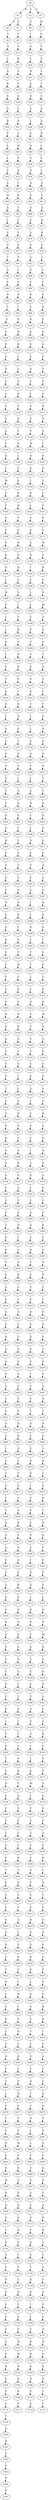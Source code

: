 strict digraph  {
	S0 -> S1 [ label = M ];
	S0 -> S2 [ label = S ];
	S0 -> S3 [ label = V ];
	S1 -> S4 [ label = P ];
	S1 -> S5 [ label = A ];
	S2 -> S6 [ label = G ];
	S3 -> S7 [ label = M ];
	S4 -> S8 [ label = C ];
	S5 -> S9 [ label = T ];
	S6 -> S10 [ label = I ];
	S7 -> S11 [ label = S ];
	S8 -> S12 [ label = A ];
	S9 -> S13 [ label = A ];
	S10 -> S14 [ label = G ];
	S11 -> S15 [ label = C ];
	S12 -> S16 [ label = L ];
	S13 -> S17 [ label = R ];
	S14 -> S18 [ label = L ];
	S15 -> S19 [ label = P ];
	S16 -> S20 [ label = Q ];
	S17 -> S21 [ label = C ];
	S18 -> S22 [ label = H ];
	S19 -> S23 [ label = C ];
	S20 -> S24 [ label = R ];
	S21 -> S25 [ label = G ];
	S22 -> S26 [ label = S ];
	S23 -> S27 [ label = T ];
	S24 -> S28 [ label = S ];
	S25 -> S29 [ label = S ];
	S26 -> S30 [ label = N ];
	S27 -> S31 [ label = S ];
	S28 -> S32 [ label = G ];
	S29 -> S33 [ label = S ];
	S30 -> S34 [ label = A ];
	S31 -> S35 [ label = A ];
	S32 -> S36 [ label = R ];
	S33 -> S37 [ label = A ];
	S34 -> S38 [ label = L ];
	S35 -> S39 [ label = A ];
	S36 -> S40 [ label = P ];
	S37 -> S41 [ label = L ];
	S38 -> S42 [ label = G ];
	S39 -> S43 [ label = R ];
	S40 -> S44 [ label = L ];
	S41 -> S45 [ label = H ];
	S42 -> S46 [ label = A ];
	S43 -> S47 [ label = L ];
	S44 -> S48 [ label = L ];
	S45 -> S49 [ label = S ];
	S46 -> S50 [ label = S ];
	S47 -> S51 [ label = F ];
	S48 -> S52 [ label = Y ];
	S49 -> S53 [ label = R ];
	S50 -> S54 [ label = A ];
	S51 -> S55 [ label = L ];
	S52 -> S56 [ label = A ];
	S53 -> S57 [ label = I ];
	S54 -> S58 [ label = Q ];
	S55 -> S59 [ label = S ];
	S56 -> S60 [ label = W ];
	S57 -> S61 [ label = K ];
	S58 -> S62 [ label = Q ];
	S59 -> S63 [ label = T ];
	S60 -> S64 [ label = G ];
	S61 -> S65 [ label = T ];
	S62 -> S66 [ label = Q ];
	S63 -> S67 [ label = A ];
	S64 -> S68 [ label = L ];
	S65 -> S69 [ label = F ];
	S66 -> S70 [ label = A ];
	S67 -> S71 [ label = H ];
	S68 -> S72 [ label = G ];
	S69 -> S73 [ label = V ];
	S70 -> S74 [ label = A ];
	S71 -> S75 [ label = R ];
	S72 -> S76 [ label = A ];
	S73 -> S77 [ label = S ];
	S74 -> S78 [ label = A ];
	S75 -> S79 [ label = G ];
	S76 -> S80 [ label = T ];
	S77 -> S81 [ label = P ];
	S78 -> S82 [ label = A ];
	S79 -> S83 [ label = L ];
	S80 -> S84 [ label = A ];
	S81 -> S85 [ label = I ];
	S82 -> S86 [ label = A ];
	S83 -> S87 [ label = S ];
	S84 -> S88 [ label = V ];
	S85 -> S89 [ label = S ];
	S86 -> S90 [ label = P ];
	S87 -> S91 [ label = C ];
	S88 -> S92 [ label = N ];
	S89 -> S93 [ label = N ];
	S90 -> S94 [ label = R ];
	S91 -> S95 [ label = S ];
	S92 -> S96 [ label = T ];
	S93 -> S97 [ label = L ];
	S94 -> S98 [ label = E ];
	S95 -> S99 [ label = R ];
	S96 -> S100 [ label = G ];
	S97 -> S101 [ label = P ];
	S98 -> S102 [ label = R ];
	S99 -> S103 [ label = F ];
	S100 -> S104 [ label = G ];
	S101 -> S105 [ label = H ];
	S102 -> S106 [ label = R ];
	S103 -> S107 [ label = Q ];
	S104 -> S108 [ label = R ];
	S105 -> S109 [ label = K ];
	S106 -> S110 [ label = A ];
	S107 -> S111 [ label = A ];
	S108 -> S112 [ label = A ];
	S109 -> S113 [ label = L ];
	S110 -> S114 [ label = S ];
	S111 -> S115 [ label = F ];
	S112 -> S116 [ label = R ];
	S113 -> S117 [ label = L ];
	S114 -> S118 [ label = D ];
	S115 -> S119 [ label = V ];
	S116 -> S120 [ label = V ];
	S117 -> S121 [ label = S ];
	S118 -> S122 [ label = V ];
	S119 -> S123 [ label = P ];
	S120 -> S124 [ label = A ];
	S121 -> S125 [ label = K ];
	S122 -> S126 [ label = L ];
	S123 -> S127 [ label = G ];
	S124 -> S128 [ label = F ];
	S125 -> S129 [ label = E ];
	S126 -> S130 [ label = D ];
	S127 -> S131 [ label = R ];
	S128 -> S132 [ label = A ];
	S129 -> S133 [ label = Q ];
	S130 -> S134 [ label = A ];
	S131 -> S135 [ label = Q ];
	S132 -> S136 [ label = G ];
	S133 -> S137 [ label = F ];
	S134 -> S138 [ label = P ];
	S135 -> S139 [ label = S ];
	S136 -> S140 [ label = C ];
	S137 -> S141 [ label = R ];
	S138 -> S142 [ label = M ];
	S139 -> S143 [ label = C ];
	S140 -> S144 [ label = S ];
	S141 -> S145 [ label = L ];
	S142 -> S146 [ label = H ];
	S143 -> S147 [ label = R ];
	S144 -> S148 [ label = L ];
	S145 -> S149 [ label = P ];
	S146 -> S150 [ label = D ];
	S147 -> S151 [ label = E ];
	S148 -> S152 [ label = W ];
	S149 -> S153 [ label = K ];
	S150 -> S154 [ label = I ];
	S151 -> S155 [ label = T ];
	S152 -> S156 [ label = P ];
	S153 -> S157 [ label = R ];
	S154 -> S158 [ label = R ];
	S155 -> S159 [ label = L ];
	S156 -> S160 [ label = C ];
	S157 -> S161 [ label = R ];
	S158 -> S162 [ label = L ];
	S159 -> S163 [ label = F ];
	S160 -> S164 [ label = P ];
	S161 -> S165 [ label = Y ];
	S162 -> S166 [ label = E ];
	S163 -> S167 [ label = P ];
	S164 -> S168 [ label = F ];
	S165 -> S169 [ label = S ];
	S166 -> S170 [ label = K ];
	S167 -> S171 [ label = A ];
	S168 -> S172 [ label = P ];
	S169 -> S173 [ label = N ];
	S170 -> S174 [ label = S ];
	S171 -> S175 [ label = W ];
	S172 -> S176 [ label = K ];
	S173 -> S177 [ label = Q ];
	S174 -> S178 [ label = N ];
	S175 -> S179 [ label = V ];
	S176 -> S180 [ label = Q ];
	S177 -> S181 [ label = D ];
	S178 -> S182 [ label = I ];
	S179 -> S183 [ label = R ];
	S180 -> S184 [ label = L ];
	S181 -> S185 [ label = S ];
	S182 -> S186 [ label = V ];
	S183 -> S187 [ label = V ];
	S184 -> S188 [ label = W ];
	S185 -> S189 [ label = A ];
	S186 -> S190 [ label = L ];
	S187 -> S191 [ label = R ];
	S188 -> S192 [ label = P ];
	S189 -> S193 [ label = I ];
	S190 -> S194 [ label = L ];
	S191 -> S195 [ label = M ];
	S192 -> S196 [ label = L ];
	S193 -> S197 [ label = F ];
	S194 -> S198 [ label = G ];
	S195 -> S199 [ label = F ];
	S196 -> S200 [ label = L ];
	S197 -> S201 [ label = R ];
	S198 -> S202 [ label = P ];
	S199 -> S203 [ label = S ];
	S200 -> S204 [ label = R ];
	S201 -> S205 [ label = S ];
	S202 -> S206 [ label = T ];
	S203 -> S207 [ label = E ];
	S204 -> S208 [ label = L ];
	S205 -> S209 [ label = N ];
	S206 -> S210 [ label = G ];
	S207 -> S211 [ label = T ];
	S208 -> S212 [ label = P ];
	S209 -> S213 [ label = D ];
	S210 -> S214 [ label = S ];
	S211 -> S215 [ label = A ];
	S212 -> S216 [ label = T ];
	S213 -> S217 [ label = F ];
	S214 -> S218 [ label = G ];
	S215 -> S219 [ label = V ];
	S216 -> S220 [ label = R ];
	S217 -> S221 [ label = I ];
	S218 -> S222 [ label = K ];
	S219 -> S223 [ label = C ];
	S220 -> S224 [ label = A ];
	S221 -> S225 [ label = D ];
	S222 -> S226 [ label = T ];
	S223 -> S227 [ label = Y ];
	S224 -> S228 [ label = L ];
	S225 -> S229 [ label = N ];
	S226 -> S230 [ label = L ];
	S227 -> S231 [ label = G ];
	S228 -> S232 [ label = S ];
	S229 -> S233 [ label = P ];
	S230 -> S234 [ label = L ];
	S231 -> S235 [ label = S ];
	S232 -> S236 [ label = F ];
	S233 -> S237 [ label = T ];
	S234 -> S238 [ label = A ];
	S235 -> S239 [ label = K ];
	S236 -> S240 [ label = S ];
	S237 -> S241 [ label = S ];
	S238 -> S242 [ label = Q ];
	S239 -> S243 [ label = D ];
	S240 -> S244 [ label = P ];
	S241 -> S245 [ label = F ];
	S242 -> S246 [ label = T ];
	S243 -> S247 [ label = G ];
	S244 -> S248 [ label = S ];
	S245 -> S249 [ label = L ];
	S246 -> S250 [ label = L ];
	S247 -> S251 [ label = T ];
	S248 -> S252 [ label = V ];
	S249 -> S253 [ label = N ];
	S250 -> S254 [ label = A ];
	S251 -> S255 [ label = T ];
	S252 -> S256 [ label = S ];
	S253 -> S257 [ label = Q ];
	S254 -> S258 [ label = R ];
	S255 -> S259 [ label = K ];
	S256 -> S260 [ label = R ];
	S257 -> S261 [ label = P ];
	S258 -> S262 [ label = C ];
	S259 -> S263 [ label = D ];
	S260 -> S264 [ label = A ];
	S261 -> S265 [ label = V ];
	S262 -> S266 [ label = L ];
	S263 -> S267 [ label = G ];
	S264 -> S268 [ label = K ];
	S265 -> S269 [ label = Y ];
	S266 -> S270 [ label = D ];
	S267 -> S271 [ label = G ];
	S268 -> S272 [ label = E ];
	S269 -> S273 [ label = V ];
	S270 -> S274 [ label = V ];
	S271 -> S275 [ label = P ];
	S272 -> S276 [ label = P ];
	S273 -> S277 [ label = Y ];
	S274 -> S278 [ label = P ];
	S275 -> S279 [ label = D ];
	S276 -> S280 [ label = P ];
	S277 -> S281 [ label = C ];
	S278 -> S282 [ label = F ];
	S279 -> S283 [ label = G ];
	S280 -> S284 [ label = S ];
	S281 -> S285 [ label = S ];
	S282 -> S286 [ label = A ];
	S283 -> S287 [ label = G ];
	S284 -> S288 [ label = H ];
	S285 -> S289 [ label = N ];
	S286 -> S290 [ label = I ];
	S287 -> S291 [ label = K ];
	S288 -> S292 [ label = P ];
	S289 -> S293 [ label = N ];
	S290 -> S294 [ label = C ];
	S291 -> S295 [ label = K ];
	S292 -> S296 [ label = P ];
	S293 -> S297 [ label = Y ];
	S294 -> S298 [ label = D ];
	S295 -> S299 [ label = S ];
	S296 -> S300 [ label = R ];
	S297 -> S301 [ label = A ];
	S298 -> S302 [ label = C ];
	S299 -> S303 [ label = I ];
	S300 -> S304 [ label = S ];
	S301 -> S305 [ label = T ];
	S302 -> S306 [ label = T ];
	S303 -> S307 [ label = S ];
	S304 -> S308 [ label = P ];
	S305 -> S309 [ label = M ];
	S306 -> S310 [ label = T ];
	S307 -> S311 [ label = E ];
	S308 -> S312 [ label = P ];
	S309 -> S313 [ label = C ];
	S310 -> S314 [ label = L ];
	S311 -> S315 [ label = G ];
	S312 -> S316 [ label = P ];
	S313 -> S317 [ label = E ];
	S314 -> S318 [ label = T ];
	S315 -> S319 [ label = K ];
	S316 -> S320 [ label = S ];
	S317 -> S321 [ label = G ];
	S318 -> S322 [ label = Q ];
	S319 -> S323 [ label = R ];
	S320 -> S324 [ label = K ];
	S321 -> S325 [ label = R ];
	S322 -> S326 [ label = A ];
	S323 -> S327 [ label = M ];
	S324 -> S328 [ label = Q ];
	S325 -> S329 [ label = R ];
	S326 -> S330 [ label = G ];
	S327 -> S331 [ label = S ];
	S328 -> S332 [ label = Q ];
	S329 -> S333 [ label = G ];
	S330 -> S334 [ label = Y ];
	S331 -> S335 [ label = G ];
	S332 -> S336 [ label = G ];
	S333 -> S337 [ label = L ];
	S334 -> S338 [ label = V ];
	S335 -> S339 [ label = S ];
	S336 -> S340 [ label = G ];
	S337 -> S341 [ label = G ];
	S338 -> S342 [ label = G ];
	S339 -> S343 [ label = G ];
	S340 -> S344 [ label = P ];
	S341 -> S345 [ label = I ];
	S342 -> S346 [ label = E ];
	S343 -> S347 [ label = G ];
	S344 -> S348 [ label = T ];
	S345 -> S349 [ label = L ];
	S346 -> S350 [ label = D ];
	S347 -> S351 [ label = S ];
	S348 -> S352 [ label = G ];
	S349 -> S353 [ label = G ];
	S350 -> S354 [ label = I ];
	S351 -> S355 [ label = G ];
	S352 -> S356 [ label = G ];
	S353 -> S357 [ label = K ];
	S354 -> S358 [ label = E ];
	S355 -> S359 [ label = K ];
	S356 -> S360 [ label = K ];
	S357 -> S361 [ label = V ];
	S358 -> S362 [ label = S ];
	S359 -> S363 [ label = G ];
	S360 -> S364 [ label = K ];
	S361 -> S365 [ label = P ];
	S362 -> S366 [ label = V ];
	S363 -> S367 [ label = G ];
	S364 -> S368 [ label = S ];
	S365 -> S369 [ label = D ];
	S366 -> S370 [ label = I ];
	S367 -> S371 [ label = N ];
	S368 -> S372 [ label = A ];
	S369 -> S373 [ label = K ];
	S370 -> S374 [ label = A ];
	S371 -> S375 [ label = Q ];
	S372 -> S376 [ label = S ];
	S373 -> S377 [ label = S ];
	S374 -> S378 [ label = K ];
	S375 -> S379 [ label = L ];
	S376 -> S380 [ label = E ];
	S377 -> S381 [ label = G ];
	S378 -> S382 [ label = L ];
	S379 -> S383 [ label = R ];
	S380 -> S384 [ label = G ];
	S381 -> S385 [ label = S ];
	S382 -> S386 [ label = L ];
	S383 -> S387 [ label = C ];
	S384 -> S388 [ label = G ];
	S385 -> S389 [ label = G ];
	S386 -> S390 [ label = Q ];
	S387 -> S391 [ label = P ];
	S388 -> S392 [ label = G ];
	S389 -> S393 [ label = N ];
	S390 -> S394 [ label = D ];
	S391 -> S395 [ label = K ];
	S392 -> S396 [ label = K ];
	S393 -> S397 [ label = L ];
	S394 -> S398 [ label = A ];
	S395 -> S399 [ label = C ];
	S396 -> S400 [ label = K ];
	S397 -> S401 [ label = I ];
	S398 -> S402 [ label = N ];
	S399 -> S403 [ label = G ];
	S400 -> S404 [ label = G ];
	S401 -> S405 [ label = G ];
	S402 -> S406 [ label = Y ];
	S403 -> S407 [ label = D ];
	S404 -> S408 [ label = S ];
	S405 -> S409 [ label = R ];
	S406 -> S410 [ label = S ];
	S407 -> S411 [ label = P ];
	S408 -> S412 [ label = A ];
	S409 -> S413 [ label = G ];
	S410 -> S414 [ label = V ];
	S411 -> S415 [ label = C ];
	S412 -> S416 [ label = S ];
	S413 -> S417 [ label = T ];
	S414 -> S418 [ label = E ];
	S415 -> S419 [ label = T ];
	S416 -> S420 [ label = G ];
	S417 -> S421 [ label = G ];
	S418 -> S422 [ label = K ];
	S419 -> S423 [ label = H ];
	S420 -> S424 [ label = S ];
	S421 -> S425 [ label = G ];
	S422 -> S426 [ label = A ];
	S423 -> S427 [ label = V ];
	S424 -> S428 [ label = K ];
	S425 -> S429 [ label = G ];
	S426 -> S430 [ label = Q ];
	S427 -> S431 [ label = E ];
	S428 -> S432 [ label = A ];
	S429 -> S433 [ label = A ];
	S430 -> S434 [ label = Q ];
	S431 -> S435 [ label = T ];
	S432 -> S436 [ label = G ];
	S433 -> S437 [ label = S ];
	S434 -> S438 [ label = G ];
	S435 -> S439 [ label = F ];
	S436 -> S440 [ label = S ];
	S437 -> S441 [ label = G ];
	S438 -> S442 [ label = I ];
	S439 -> S443 [ label = V ];
	S440 -> S444 [ label = G ];
	S441 -> S445 [ label = S ];
	S442 -> S446 [ label = V ];
	S443 -> S447 [ label = S ];
	S444 -> S448 [ label = L ];
	S445 -> S449 [ label = S ];
	S446 -> S450 [ label = F ];
	S447 -> S451 [ label = S ];
	S448 -> S452 [ label = G ];
	S449 -> S453 [ label = G ];
	S450 -> S454 [ label = L ];
	S451 -> S455 [ label = T ];
	S452 -> S456 [ label = A ];
	S453 -> S457 [ label = D ];
	S454 -> S458 [ label = D ];
	S455 -> S459 [ label = R ];
	S456 -> S460 [ label = G ];
	S457 -> S461 [ label = K ];
	S458 -> S462 [ label = E ];
	S459 -> S463 [ label = F ];
	S460 -> S464 [ label = L ];
	S461 -> S465 [ label = N ];
	S462 -> S466 [ label = V ];
	S463 -> S467 [ label = V ];
	S464 -> S468 [ label = G ];
	S465 -> S469 [ label = T ];
	S466 -> S470 [ label = D ];
	S467 -> S471 [ label = K ];
	S468 -> S472 [ label = A ];
	S469 -> S473 [ label = V ];
	S470 -> S474 [ label = K ];
	S471 -> S475 [ label = C ];
	S472 -> S476 [ label = G ];
	S473 -> S477 [ label = G ];
	S474 -> S478 [ label = I ];
	S475 -> S479 [ label = E ];
	S476 -> S480 [ label = L ];
	S477 -> S481 [ label = G ];
	S478 -> S482 [ label = G ];
	S479 -> S483 [ label = K ];
	S480 -> S484 [ label = G ];
	S481 -> S485 [ label = G ];
	S482 -> S486 [ label = S ];
	S483 -> S487 [ label = C ];
	S484 -> S488 [ label = A ];
	S485 -> S489 [ label = K ];
	S486 -> S490 [ label = V ];
	S487 -> S491 [ label = H ];
	S488 -> S492 [ label = G ];
	S489 -> S493 [ label = S ];
	S490 -> S494 [ label = P ];
	S491 -> S495 [ label = H ];
	S492 -> S496 [ label = Q ];
	S493 -> S497 [ label = G ];
	S494 -> S498 [ label = G ];
	S495 -> S499 [ label = F ];
	S496 -> S500 [ label = G ];
	S497 -> S501 [ label = G ];
	S498 -> S502 [ label = I ];
	S499 -> S503 [ label = F ];
	S500 -> S504 [ label = S ];
	S501 -> S505 [ label = R ];
	S502 -> S506 [ label = H ];
	S503 -> S507 [ label = V ];
	S504 -> S508 [ label = G ];
	S505 -> S509 [ label = K ];
	S506 -> S510 [ label = Q ];
	S507 -> S511 [ label = V ];
	S508 -> S512 [ label = S ];
	S509 -> S513 [ label = R ];
	S510 -> S514 [ label = L ];
	S511 -> S515 [ label = L ];
	S512 -> S516 [ label = G ];
	S513 -> S517 [ label = G ];
	S514 -> S518 [ label = R ];
	S515 -> S519 [ label = S ];
	S516 -> S520 [ label = K ];
	S517 -> S521 [ label = N ];
	S518 -> S522 [ label = D ];
	S519 -> S523 [ label = E ];
	S520 -> S524 [ label = G ];
	S521 -> S525 [ label = G ];
	S522 -> S526 [ label = V ];
	S523 -> S527 [ label = M ];
	S524 -> S528 [ label = D ];
	S525 -> S529 [ label = G ];
	S526 -> S530 [ label = G ];
	S527 -> S531 [ label = D ];
	S528 -> S532 [ label = G ];
	S529 -> S533 [ label = N ];
	S530 -> S534 [ label = G ];
	S531 -> S535 [ label = S ];
	S532 -> S536 [ label = E ];
	S533 -> S537 [ label = Q ];
	S534 -> S538 [ label = E ];
	S535 -> S539 [ label = K ];
	S536 -> S540 [ label = Q ];
	S537 -> S541 [ label = F ];
	S538 -> S542 [ label = G ];
	S539 -> S543 [ label = K ];
	S540 -> S544 [ label = P ];
	S541 -> S545 [ label = T ];
	S542 -> S546 [ label = V ];
	S543 -> S547 [ label = G ];
	S544 -> S548 [ label = R ];
	S545 -> S549 [ label = G ];
	S546 -> S550 [ label = Q ];
	S547 -> S551 [ label = L ];
	S548 -> S552 [ label = C ];
	S549 -> S553 [ label = I ];
	S550 -> S554 [ label = Q ];
	S551 -> S555 [ label = S ];
	S552 -> S556 [ label = P ];
	S553 -> S557 [ label = I ];
	S554 -> S558 [ label = G ];
	S555 -> S559 [ label = K ];
	S556 -> S560 [ label = K ];
	S557 -> S561 [ label = C ];
	S558 -> S562 [ label = L ];
	S559 -> S563 [ label = E ];
	S560 -> S564 [ label = C ];
	S561 -> S565 [ label = P ];
	S562 -> S566 [ label = L ];
	S563 -> S567 [ label = P ];
	S564 -> S568 [ label = G ];
	S565 -> S569 [ label = N ];
	S566 -> S570 [ label = K ];
	S567 -> S571 [ label = E ];
	S568 -> S572 [ label = D ];
	S569 -> S573 [ label = C ];
	S570 -> S574 [ label = M ];
	S571 -> S575 [ label = S ];
	S572 -> S576 [ label = P ];
	S573 -> S577 [ label = G ];
	S574 -> S578 [ label = L ];
	S575 -> S579 [ label = A ];
	S576 -> S580 [ label = C ];
	S577 -> S581 [ label = S ];
	S578 -> S582 [ label = E ];
	S579 -> S583 [ label = A ];
	S580 -> S584 [ label = T ];
	S581 -> S585 [ label = P ];
	S582 -> S586 [ label = G ];
	S583 -> S587 [ label = E ];
	S584 -> S588 [ label = L ];
	S585 -> S589 [ label = C ];
	S586 -> S590 [ label = T ];
	S587 -> S591 [ label = A ];
	S588 -> S592 [ label = V ];
	S589 -> S593 [ label = I ];
	S590 -> S594 [ label = V ];
	S591 -> S595 [ label = V ];
	S592 -> S596 [ label = E ];
	S593 -> S597 [ label = K ];
	S594 -> S598 [ label = V ];
	S595 -> S599 [ label = K ];
	S596 -> S600 [ label = T ];
	S597 -> S601 [ label = T ];
	S598 -> S602 [ label = N ];
	S599 -> S603 [ label = L ];
	S600 -> S604 [ label = F ];
	S601 -> S605 [ label = D ];
	S602 -> S606 [ label = V ];
	S603 -> S607 [ label = A ];
	S604 -> S608 [ label = V ];
	S605 -> S609 [ label = V ];
	S606 -> S610 [ label = P ];
	S607 -> S611 [ label = F ];
	S608 -> S612 [ label = S ];
	S609 -> S613 [ label = V ];
	S610 -> S614 [ label = E ];
	S611 -> S615 [ label = S ];
	S612 -> S616 [ label = S ];
	S613 -> S617 [ label = A ];
	S614 -> S618 [ label = R ];
	S615 -> S619 [ label = Q ];
	S616 -> S620 [ label = A ];
	S617 -> S621 [ label = S ];
	S618 -> S622 [ label = N ];
	S619 -> S623 [ label = K ];
	S620 -> S624 [ label = R ];
	S621 -> S625 [ label = S ];
	S622 -> S626 [ label = S ];
	S623 -> S627 [ label = P ];
	S624 -> S628 [ label = F ];
	S625 -> S629 [ label = K ];
	S626 -> S630 [ label = R ];
	S627 -> S631 [ label = P ];
	S628 -> S632 [ label = V ];
	S629 -> S633 [ label = F ];
	S630 -> S634 [ label = K ];
	S631 -> S635 [ label = P ];
	S632 -> S636 [ label = K ];
	S633 -> S637 [ label = I ];
	S634 -> S638 [ label = L ];
	S635 -> S639 [ label = P ];
	S636 -> S640 [ label = C ];
	S637 -> S641 [ label = R ];
	S638 -> S642 [ label = R ];
	S639 -> S643 [ label = P ];
	S640 -> S644 [ label = E ];
	S641 -> S645 [ label = C ];
	S642 -> S646 [ label = G ];
	S643 -> S647 [ label = K ];
	S644 -> S648 [ label = K ];
	S645 -> S649 [ label = S ];
	S646 -> S650 [ label = E ];
	S647 -> S651 [ label = K ];
	S648 -> S652 [ label = C ];
	S649 -> S653 [ label = N ];
	S650 -> S654 [ label = T ];
	S651 -> S655 [ label = I ];
	S652 -> S656 [ label = Q ];
	S653 -> S657 [ label = S ];
	S654 -> S658 [ label = V ];
	S655 -> S659 [ label = Y ];
	S656 -> S660 [ label = H ];
	S657 -> S661 [ label = D ];
	S658 -> S662 [ label = Q ];
	S659 -> S663 [ label = A ];
	S660 -> S664 [ label = F ];
	S661 -> S665 [ label = C ];
	S662 -> S666 [ label = V ];
	S663 -> S667 [ label = Y ];
	S664 -> S668 [ label = Y ];
	S665 -> S669 [ label = S ];
	S666 -> S670 [ label = D ];
	S667 -> S671 [ label = L ];
	S668 -> S672 [ label = L ];
	S669 -> S673 [ label = N ];
	S670 -> S674 [ label = T ];
	S671 -> S675 [ label = D ];
	S672 -> S676 [ label = V ];
	S673 -> S677 [ label = L ];
	S674 -> S678 [ label = T ];
	S675 -> S679 [ label = K ];
	S676 -> S680 [ label = L ];
	S677 -> S681 [ label = F ];
	S678 -> S682 [ label = N ];
	S679 -> S683 [ label = Y ];
	S680 -> S684 [ label = T ];
	S681 -> S685 [ label = T ];
	S682 -> S686 [ label = I ];
	S683 -> S687 [ label = V ];
	S684 -> S688 [ label = D ];
	S685 -> S689 [ label = M ];
	S686 -> S690 [ label = L ];
	S687 -> S691 [ label = V ];
	S688 -> S692 [ label = P ];
	S689 -> S693 [ label = E ];
	S690 -> S694 [ label = F ];
	S691 -> S695 [ label = G ];
	S692 -> S696 [ label = D ];
	S693 -> S697 [ label = S ];
	S694 -> S698 [ label = V ];
	S695 -> S699 [ label = Q ];
	S696 -> S700 [ label = W ];
	S697 -> S701 [ label = Q ];
	S698 -> S702 [ label = A ];
	S699 -> S703 [ label = S ];
	S700 -> S704 [ label = R ];
	S701 -> S705 [ label = P ];
	S702 -> S706 [ label = S ];
	S703 -> S707 [ label = Y ];
	S704 -> S708 [ label = R ];
	S705 -> S709 [ label = Q ];
	S706 -> S710 [ label = G ];
	S707 -> S711 [ label = A ];
	S708 -> S712 [ label = G ];
	S709 -> S713 [ label = A ];
	S710 -> S714 [ label = A ];
	S711 -> S715 [ label = K ];
	S712 -> S716 [ label = L ];
	S713 -> S717 [ label = Q ];
	S714 -> S718 [ label = F ];
	S715 -> S719 [ label = K ];
	S716 -> S720 [ label = K ];
	S717 -> S721 [ label = P ];
	S718 -> S722 [ label = N ];
	S719 -> S723 [ label = V ];
	S720 -> S724 [ label = A ];
	S721 -> S725 [ label = T ];
	S722 -> S726 [ label = G ];
	S723 -> S727 [ label = L ];
	S724 -> S728 [ label = S ];
	S725 -> S729 [ label = P ];
	S726 -> S730 [ label = L ];
	S727 -> S731 [ label = A ];
	S728 -> S732 [ label = D ];
	S729 -> S733 [ label = T ];
	S730 -> S734 [ label = D ];
	S731 -> S735 [ label = V ];
	S732 -> S736 [ label = E ];
	S733 -> S737 [ label = H ];
	S734 -> S738 [ label = R ];
	S735 -> S739 [ label = A ];
	S736 -> S740 [ label = E ];
	S737 -> S741 [ label = T ];
	S738 -> S742 [ label = I ];
	S739 -> S743 [ label = V ];
	S740 -> S744 [ label = E ];
	S741 -> S745 [ label = E ];
	S742 -> S746 [ label = I ];
	S743 -> S747 [ label = Y ];
	S744 -> S748 [ label = E ];
	S745 -> S749 [ label = S ];
	S746 -> S750 [ label = S ];
	S747 -> S751 [ label = N ];
	S748 -> S752 [ label = A ];
	S749 -> S753 [ label = M ];
	S750 -> S754 [ label = R ];
	S751 -> S755 [ label = H ];
	S752 -> S756 [ label = P ];
	S753 -> S757 [ label = W ];
	S754 -> S758 [ label = R ];
	S755 -> S759 [ label = Y ];
	S756 -> S760 [ label = R ];
	S757 -> S761 [ label = D ];
	S758 -> S762 [ label = K ];
	S759 -> S763 [ label = K ];
	S760 -> S764 [ label = F ];
	S761 -> S765 [ label = Q ];
	S762 -> S766 [ label = N ];
	S763 -> S767 [ label = R ];
	S764 -> S768 [ label = S ];
	S765 -> S769 [ label = K ];
	S766 -> S770 [ label = E ];
	S767 -> S771 [ label = I ];
	S768 -> S772 [ label = Y ];
	S769 -> S773 [ label = P ];
	S770 -> S774 [ label = K ];
	S771 -> S775 [ label = Y ];
	S772 -> S776 [ label = T ];
	S776 -> S780 [ label = Q ];
	S780 -> S781 [ label = R ];
	S781 -> S782 [ label = P ];
	S782 -> S783 [ label = P ];
	S783 -> S784 [ label = P ];
	S784 -> S785 [ label = P ];
}
